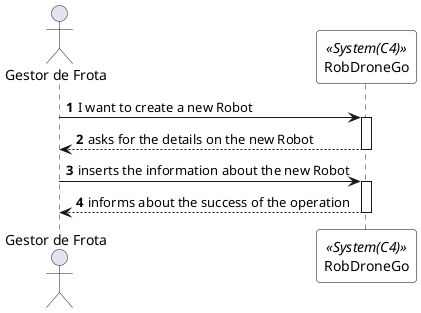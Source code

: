 @startuml createRobotSSD
autonumber

skinparam sequence {
ParticipantBorderColor black
ParticipantBackgroundColor white
}

actor "Gestor de Frota" as GF
participant RobDroneGo as system <<System(C4)>>


GF -> system: I want to create a new Robot
activate system

system --> GF: asks for the details on the new Robot
deactivate system

GF -> system: inserts the information about the new Robot
activate system

system --> GF: informs about the success of the operation
deactivate system


deactivate system
deactivate GF

@enduml